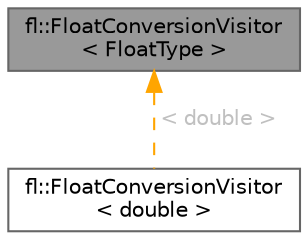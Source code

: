 digraph "fl::FloatConversionVisitor&lt; FloatType &gt;"
{
 // INTERACTIVE_SVG=YES
 // LATEX_PDF_SIZE
  bgcolor="transparent";
  edge [fontname=Helvetica,fontsize=10,labelfontname=Helvetica,labelfontsize=10];
  node [fontname=Helvetica,fontsize=10,shape=box,height=0.2,width=0.4];
  Node1 [id="Node000001",label="fl::FloatConversionVisitor\l\< FloatType \>",height=0.2,width=0.4,color="gray40", fillcolor="grey60", style="filled", fontcolor="black",tooltip=" "];
  Node1 -> Node2 [id="edge1_Node000001_Node000002",dir="back",color="orange",style="dashed",tooltip=" ",label=" \< double \>",fontcolor="grey" ];
  Node2 [id="Node000002",label="fl::FloatConversionVisitor\l\< double \>",height=0.2,width=0.4,color="gray40", fillcolor="white", style="filled",URL="$d9/d7b/structfl_1_1_float_conversion_visitor_3_01double_01_4.html",tooltip=" "];
}
